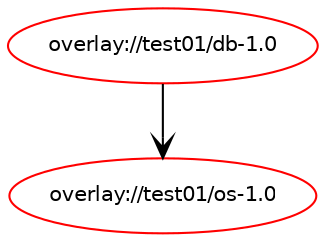 digraph prolog {

newrank=true;
concentrate=true;
compound=true;
graph [rankdir=TD];#, ranksep=2.5, nodesep=0.2];
edge  [arrowhead=vee];
node  [fontname=Helvetica,fontsize=10];

"overlay://test01/db-1.0" [color=red, href="../test01/db-1.0-depend.svg"];
"overlay://test01/db-1.0" -> "overlay://test01/os-1.0"
"overlay://test01/os-1.0" [color=red, href="../test01/os-1.0-depend.svg"];
}

